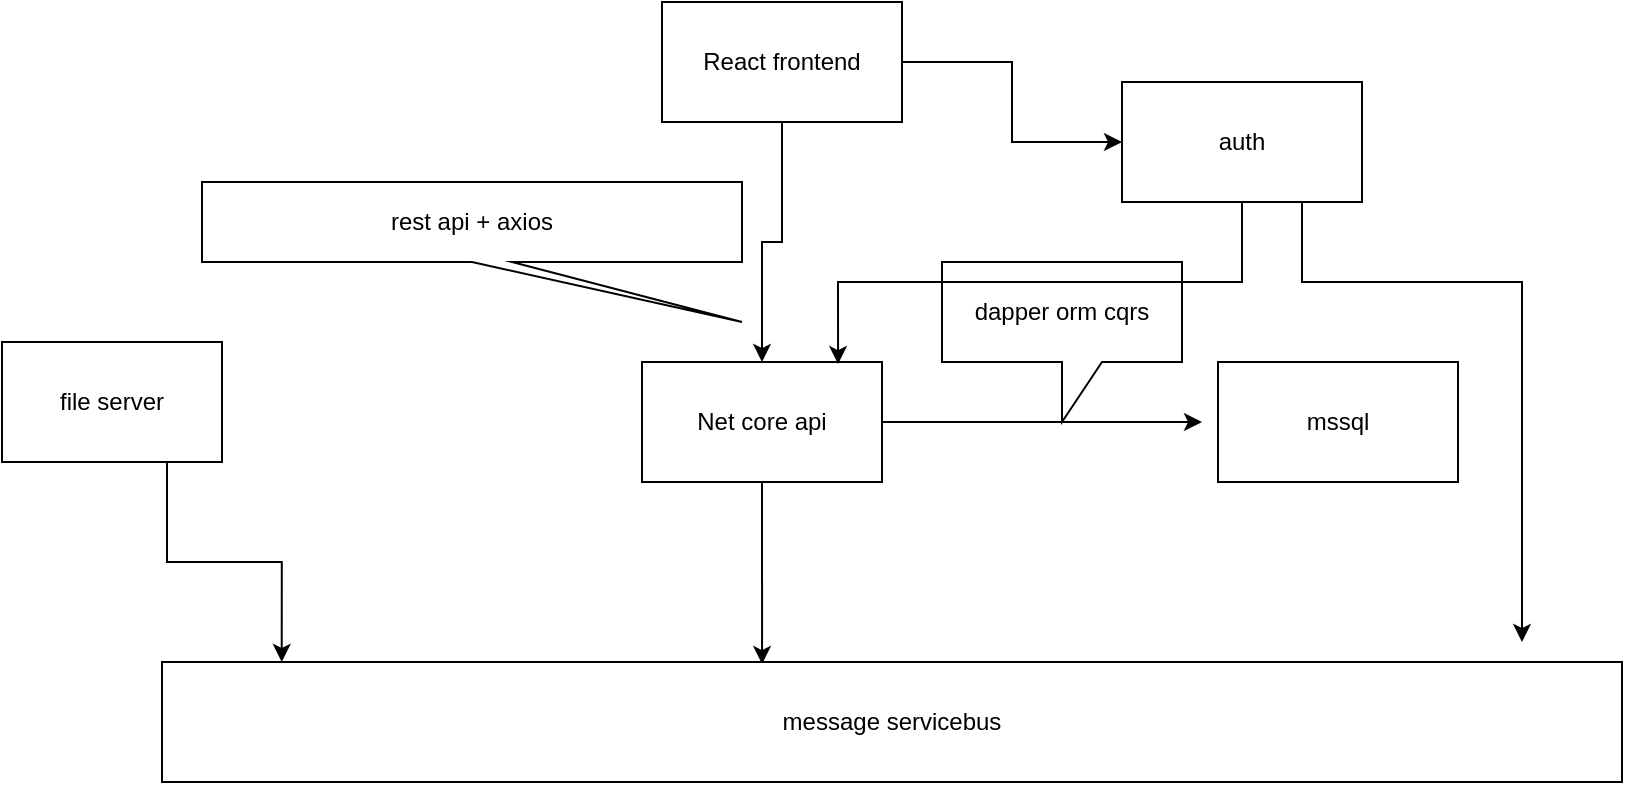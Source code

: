 <mxfile version="13.1.3">
    <diagram id="6hGFLwfOUW9BJ-s0fimq" name="Page-1">
        <mxGraphModel dx="2187" dy="648" grid="1" gridSize="10" guides="1" tooltips="1" connect="1" arrows="1" fold="1" page="1" pageScale="1" pageWidth="827" pageHeight="1169" math="0" shadow="0">
            <root>
                <mxCell id="0"/>
                <mxCell id="1" parent="0"/>
                <mxCell id="9" style="edgeStyle=orthogonalEdgeStyle;rounded=0;orthogonalLoop=1;jettySize=auto;html=1;exitX=0.5;exitY=1;exitDx=0;exitDy=0;" parent="1" source="2" target="3" edge="1">
                    <mxGeometry relative="1" as="geometry"/>
                </mxCell>
                <mxCell id="14" style="edgeStyle=orthogonalEdgeStyle;rounded=0;orthogonalLoop=1;jettySize=auto;html=1;" edge="1" parent="1" source="2" target="13">
                    <mxGeometry relative="1" as="geometry"/>
                </mxCell>
                <mxCell id="2" value="React frontend" style="rounded=0;whiteSpace=wrap;html=1;" parent="1" vertex="1">
                    <mxGeometry x="160" y="30" width="120" height="60" as="geometry"/>
                </mxCell>
                <mxCell id="7" style="edgeStyle=orthogonalEdgeStyle;rounded=0;orthogonalLoop=1;jettySize=auto;html=1;exitX=1;exitY=0.5;exitDx=0;exitDy=0;" parent="1" source="3" edge="1">
                    <mxGeometry relative="1" as="geometry">
                        <mxPoint x="430" y="240" as="targetPoint"/>
                        <Array as="points">
                            <mxPoint x="350" y="240"/>
                            <mxPoint x="350" y="240"/>
                        </Array>
                    </mxGeometry>
                </mxCell>
                <mxCell id="17" style="edgeStyle=orthogonalEdgeStyle;rounded=0;orthogonalLoop=1;jettySize=auto;html=1;exitX=0.5;exitY=1;exitDx=0;exitDy=0;entryX=0.411;entryY=0.017;entryDx=0;entryDy=0;entryPerimeter=0;" edge="1" parent="1" source="3" target="11">
                    <mxGeometry relative="1" as="geometry"/>
                </mxCell>
                <mxCell id="3" value="Net core api" style="rounded=0;whiteSpace=wrap;html=1;" parent="1" vertex="1">
                    <mxGeometry x="150" y="210" width="120" height="60" as="geometry"/>
                </mxCell>
                <mxCell id="4" value="mssql" style="rounded=0;whiteSpace=wrap;html=1;" parent="1" vertex="1">
                    <mxGeometry x="438" y="210" width="120" height="60" as="geometry"/>
                </mxCell>
                <mxCell id="8" value="dapper orm cqrs" style="shape=callout;whiteSpace=wrap;html=1;perimeter=calloutPerimeter;" parent="1" vertex="1">
                    <mxGeometry x="300" y="160" width="120" height="80" as="geometry"/>
                </mxCell>
                <mxCell id="10" value="rest api + axios" style="shape=callout;whiteSpace=wrap;html=1;perimeter=calloutPerimeter;position2=1;" parent="1" vertex="1">
                    <mxGeometry x="-70" y="120" width="270" height="70" as="geometry"/>
                </mxCell>
                <mxCell id="11" value="message servicebus" style="rounded=0;whiteSpace=wrap;html=1;" vertex="1" parent="1">
                    <mxGeometry x="-90" y="360" width="730" height="60" as="geometry"/>
                </mxCell>
                <mxCell id="15" style="edgeStyle=orthogonalEdgeStyle;rounded=0;orthogonalLoop=1;jettySize=auto;html=1;exitX=0.5;exitY=1;exitDx=0;exitDy=0;entryX=0.817;entryY=0.017;entryDx=0;entryDy=0;entryPerimeter=0;" edge="1" parent="1" source="13" target="3">
                    <mxGeometry relative="1" as="geometry"/>
                </mxCell>
                <mxCell id="16" style="edgeStyle=orthogonalEdgeStyle;rounded=0;orthogonalLoop=1;jettySize=auto;html=1;exitX=0.75;exitY=1;exitDx=0;exitDy=0;" edge="1" parent="1" source="13">
                    <mxGeometry relative="1" as="geometry">
                        <mxPoint x="590" y="350" as="targetPoint"/>
                        <Array as="points">
                            <mxPoint x="480" y="170"/>
                            <mxPoint x="590" y="170"/>
                        </Array>
                    </mxGeometry>
                </mxCell>
                <mxCell id="13" value="auth" style="rounded=0;whiteSpace=wrap;html=1;" vertex="1" parent="1">
                    <mxGeometry x="390" y="70" width="120" height="60" as="geometry"/>
                </mxCell>
                <mxCell id="20" style="edgeStyle=orthogonalEdgeStyle;rounded=0;orthogonalLoop=1;jettySize=auto;html=1;exitX=0.75;exitY=1;exitDx=0;exitDy=0;entryX=0.082;entryY=0;entryDx=0;entryDy=0;entryPerimeter=0;" edge="1" parent="1" source="18" target="11">
                    <mxGeometry relative="1" as="geometry"/>
                </mxCell>
                <mxCell id="18" value="file server" style="rounded=0;whiteSpace=wrap;html=1;" vertex="1" parent="1">
                    <mxGeometry x="-170" y="200" width="110" height="60" as="geometry"/>
                </mxCell>
            </root>
        </mxGraphModel>
    </diagram>
</mxfile>
